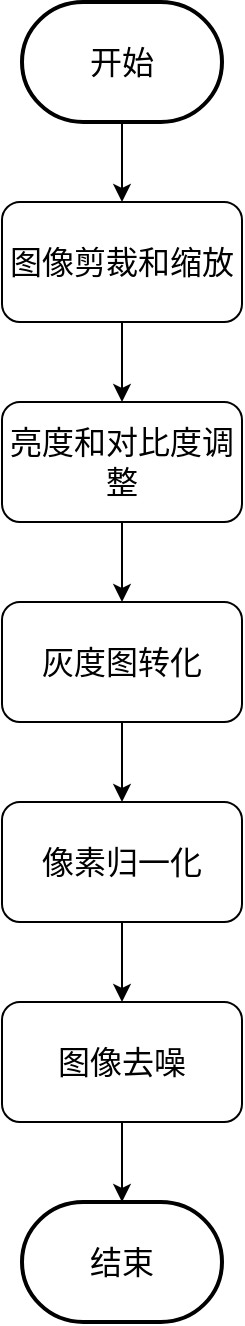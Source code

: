 <mxfile version="21.1.7" type="github">
  <diagram name="第 1 页" id="Ro0rgoQAUIDa-VtvN_ky">
    <mxGraphModel dx="2017" dy="1124" grid="1" gridSize="10" guides="1" tooltips="1" connect="1" arrows="1" fold="1" page="1" pageScale="1" pageWidth="827" pageHeight="1169" math="0" shadow="0">
      <root>
        <mxCell id="0" />
        <mxCell id="1" parent="0" />
        <mxCell id="hu_LB2R3pbDdoo5qDDgQ-8" value="" style="edgeStyle=orthogonalEdgeStyle;rounded=0;orthogonalLoop=1;jettySize=auto;html=1;fontSize=16;" edge="1" parent="1" source="hu_LB2R3pbDdoo5qDDgQ-1" target="hu_LB2R3pbDdoo5qDDgQ-3">
          <mxGeometry relative="1" as="geometry" />
        </mxCell>
        <mxCell id="hu_LB2R3pbDdoo5qDDgQ-1" value="开始" style="strokeWidth=2;html=1;shape=mxgraph.flowchart.terminator;whiteSpace=wrap;fontSize=16;" vertex="1" parent="1">
          <mxGeometry x="310" y="40" width="100" height="60" as="geometry" />
        </mxCell>
        <mxCell id="hu_LB2R3pbDdoo5qDDgQ-2" value="结束" style="strokeWidth=2;html=1;shape=mxgraph.flowchart.terminator;whiteSpace=wrap;fontSize=16;" vertex="1" parent="1">
          <mxGeometry x="310" y="640" width="100" height="60" as="geometry" />
        </mxCell>
        <mxCell id="hu_LB2R3pbDdoo5qDDgQ-9" value="" style="edgeStyle=orthogonalEdgeStyle;rounded=0;orthogonalLoop=1;jettySize=auto;html=1;fontSize=16;" edge="1" parent="1" source="hu_LB2R3pbDdoo5qDDgQ-3" target="hu_LB2R3pbDdoo5qDDgQ-4">
          <mxGeometry relative="1" as="geometry" />
        </mxCell>
        <mxCell id="hu_LB2R3pbDdoo5qDDgQ-3" value="图像剪裁和缩放" style="rounded=1;whiteSpace=wrap;html=1;fontSize=16;" vertex="1" parent="1">
          <mxGeometry x="300" y="140" width="120" height="60" as="geometry" />
        </mxCell>
        <mxCell id="hu_LB2R3pbDdoo5qDDgQ-10" value="" style="edgeStyle=orthogonalEdgeStyle;rounded=0;orthogonalLoop=1;jettySize=auto;html=1;fontSize=16;" edge="1" parent="1" source="hu_LB2R3pbDdoo5qDDgQ-4" target="hu_LB2R3pbDdoo5qDDgQ-5">
          <mxGeometry relative="1" as="geometry" />
        </mxCell>
        <mxCell id="hu_LB2R3pbDdoo5qDDgQ-4" value="亮度和对比度调整" style="rounded=1;whiteSpace=wrap;html=1;fontSize=16;" vertex="1" parent="1">
          <mxGeometry x="300" y="240" width="120" height="60" as="geometry" />
        </mxCell>
        <mxCell id="hu_LB2R3pbDdoo5qDDgQ-11" value="" style="edgeStyle=orthogonalEdgeStyle;rounded=0;orthogonalLoop=1;jettySize=auto;html=1;fontSize=16;" edge="1" parent="1" source="hu_LB2R3pbDdoo5qDDgQ-5" target="hu_LB2R3pbDdoo5qDDgQ-6">
          <mxGeometry relative="1" as="geometry" />
        </mxCell>
        <mxCell id="hu_LB2R3pbDdoo5qDDgQ-5" value="灰度图转化" style="rounded=1;whiteSpace=wrap;html=1;fontSize=16;" vertex="1" parent="1">
          <mxGeometry x="300" y="340" width="120" height="60" as="geometry" />
        </mxCell>
        <mxCell id="hu_LB2R3pbDdoo5qDDgQ-12" value="" style="edgeStyle=orthogonalEdgeStyle;rounded=0;orthogonalLoop=1;jettySize=auto;html=1;fontSize=16;" edge="1" parent="1" source="hu_LB2R3pbDdoo5qDDgQ-6" target="hu_LB2R3pbDdoo5qDDgQ-7">
          <mxGeometry relative="1" as="geometry" />
        </mxCell>
        <mxCell id="hu_LB2R3pbDdoo5qDDgQ-6" value="像素归一化" style="rounded=1;whiteSpace=wrap;html=1;fontSize=16;" vertex="1" parent="1">
          <mxGeometry x="300" y="440" width="120" height="60" as="geometry" />
        </mxCell>
        <mxCell id="hu_LB2R3pbDdoo5qDDgQ-13" value="" style="edgeStyle=orthogonalEdgeStyle;rounded=0;orthogonalLoop=1;jettySize=auto;html=1;fontSize=16;" edge="1" parent="1" source="hu_LB2R3pbDdoo5qDDgQ-7" target="hu_LB2R3pbDdoo5qDDgQ-2">
          <mxGeometry relative="1" as="geometry" />
        </mxCell>
        <mxCell id="hu_LB2R3pbDdoo5qDDgQ-7" value="图像去噪" style="rounded=1;whiteSpace=wrap;html=1;fontSize=16;" vertex="1" parent="1">
          <mxGeometry x="300" y="540" width="120" height="60" as="geometry" />
        </mxCell>
      </root>
    </mxGraphModel>
  </diagram>
</mxfile>
